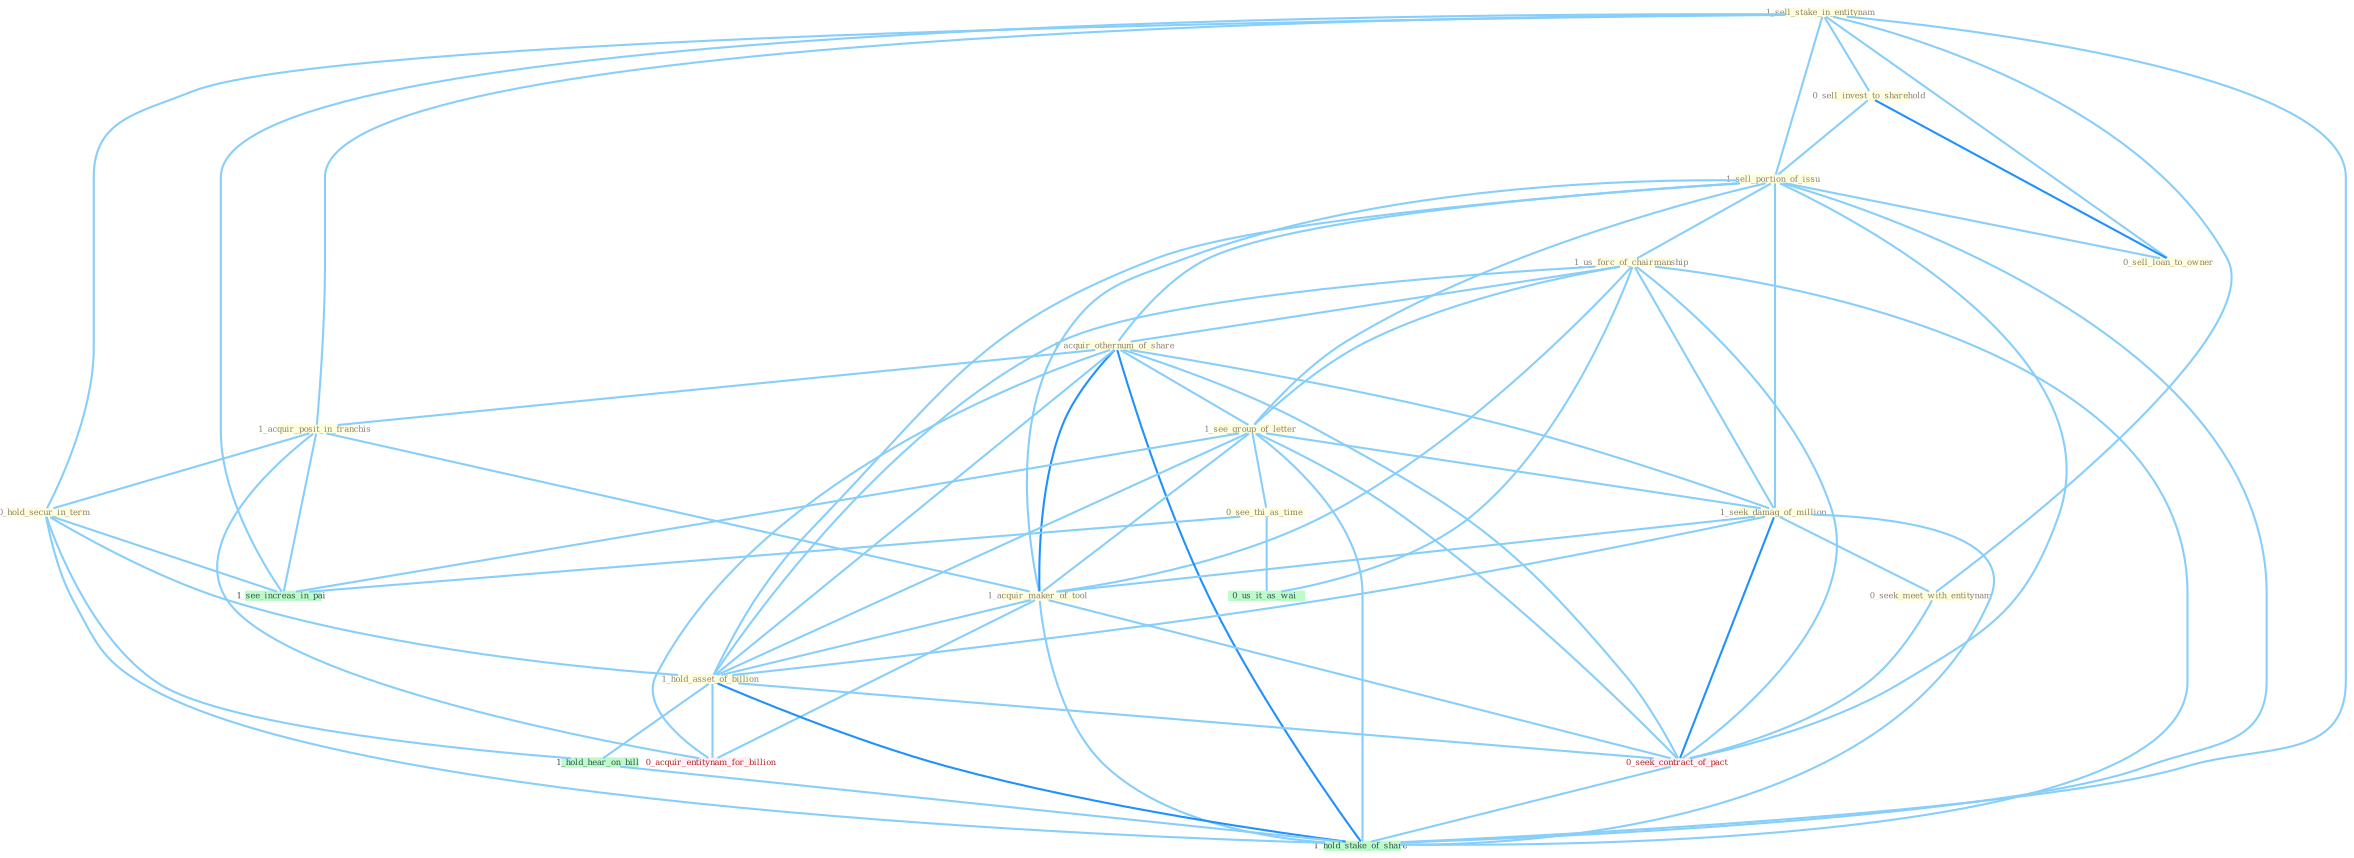 Graph G{ 
    node
    [shape=polygon,style=filled,width=.5,height=.06,color="#BDFCC9",fixedsize=true,fontsize=4,
    fontcolor="#2f4f4f"];
    {node
    [color="#ffffe0", fontcolor="#8b7d6b"] "1_sell_stake_in_entitynam " "0_sell_invest_to_sharehold " "1_sell_portion_of_issu " "1_us_forc_of_chairmanship " "1_acquir_othernum_of_share " "1_see_group_of_letter " "1_acquir_posit_in_franchis " "0_hold_secur_in_term " "0_sell_loan_to_owner " "1_seek_damag_of_million " "0_seek_meet_with_entitynam " "1_acquir_maker_of_tool " "1_hold_asset_of_billion " "0_see_thi_as_time "}
{node [color="#fff0f5", fontcolor="#b22222"] "0_seek_contract_of_pact " "0_acquir_entitynam_for_billion "}
edge [color="#B0E2FF"];

	"1_sell_stake_in_entitynam " -- "0_sell_invest_to_sharehold " [w="1", color="#87cefa" ];
	"1_sell_stake_in_entitynam " -- "1_sell_portion_of_issu " [w="1", color="#87cefa" ];
	"1_sell_stake_in_entitynam " -- "1_acquir_posit_in_franchis " [w="1", color="#87cefa" ];
	"1_sell_stake_in_entitynam " -- "0_hold_secur_in_term " [w="1", color="#87cefa" ];
	"1_sell_stake_in_entitynam " -- "0_sell_loan_to_owner " [w="1", color="#87cefa" ];
	"1_sell_stake_in_entitynam " -- "0_seek_meet_with_entitynam " [w="1", color="#87cefa" ];
	"1_sell_stake_in_entitynam " -- "1_see_increas_in_pai " [w="1", color="#87cefa" ];
	"1_sell_stake_in_entitynam " -- "1_hold_stake_of_share " [w="1", color="#87cefa" ];
	"0_sell_invest_to_sharehold " -- "1_sell_portion_of_issu " [w="1", color="#87cefa" ];
	"0_sell_invest_to_sharehold " -- "0_sell_loan_to_owner " [w="2", color="#1e90ff" , len=0.8];
	"1_sell_portion_of_issu " -- "1_us_forc_of_chairmanship " [w="1", color="#87cefa" ];
	"1_sell_portion_of_issu " -- "1_acquir_othernum_of_share " [w="1", color="#87cefa" ];
	"1_sell_portion_of_issu " -- "1_see_group_of_letter " [w="1", color="#87cefa" ];
	"1_sell_portion_of_issu " -- "0_sell_loan_to_owner " [w="1", color="#87cefa" ];
	"1_sell_portion_of_issu " -- "1_seek_damag_of_million " [w="1", color="#87cefa" ];
	"1_sell_portion_of_issu " -- "1_acquir_maker_of_tool " [w="1", color="#87cefa" ];
	"1_sell_portion_of_issu " -- "1_hold_asset_of_billion " [w="1", color="#87cefa" ];
	"1_sell_portion_of_issu " -- "0_seek_contract_of_pact " [w="1", color="#87cefa" ];
	"1_sell_portion_of_issu " -- "1_hold_stake_of_share " [w="1", color="#87cefa" ];
	"1_us_forc_of_chairmanship " -- "1_acquir_othernum_of_share " [w="1", color="#87cefa" ];
	"1_us_forc_of_chairmanship " -- "1_see_group_of_letter " [w="1", color="#87cefa" ];
	"1_us_forc_of_chairmanship " -- "1_seek_damag_of_million " [w="1", color="#87cefa" ];
	"1_us_forc_of_chairmanship " -- "1_acquir_maker_of_tool " [w="1", color="#87cefa" ];
	"1_us_forc_of_chairmanship " -- "1_hold_asset_of_billion " [w="1", color="#87cefa" ];
	"1_us_forc_of_chairmanship " -- "0_seek_contract_of_pact " [w="1", color="#87cefa" ];
	"1_us_forc_of_chairmanship " -- "0_us_it_as_wai " [w="1", color="#87cefa" ];
	"1_us_forc_of_chairmanship " -- "1_hold_stake_of_share " [w="1", color="#87cefa" ];
	"1_acquir_othernum_of_share " -- "1_see_group_of_letter " [w="1", color="#87cefa" ];
	"1_acquir_othernum_of_share " -- "1_acquir_posit_in_franchis " [w="1", color="#87cefa" ];
	"1_acquir_othernum_of_share " -- "1_seek_damag_of_million " [w="1", color="#87cefa" ];
	"1_acquir_othernum_of_share " -- "1_acquir_maker_of_tool " [w="2", color="#1e90ff" , len=0.8];
	"1_acquir_othernum_of_share " -- "1_hold_asset_of_billion " [w="1", color="#87cefa" ];
	"1_acquir_othernum_of_share " -- "0_seek_contract_of_pact " [w="1", color="#87cefa" ];
	"1_acquir_othernum_of_share " -- "0_acquir_entitynam_for_billion " [w="1", color="#87cefa" ];
	"1_acquir_othernum_of_share " -- "1_hold_stake_of_share " [w="2", color="#1e90ff" , len=0.8];
	"1_see_group_of_letter " -- "1_seek_damag_of_million " [w="1", color="#87cefa" ];
	"1_see_group_of_letter " -- "1_acquir_maker_of_tool " [w="1", color="#87cefa" ];
	"1_see_group_of_letter " -- "1_hold_asset_of_billion " [w="1", color="#87cefa" ];
	"1_see_group_of_letter " -- "0_see_thi_as_time " [w="1", color="#87cefa" ];
	"1_see_group_of_letter " -- "0_seek_contract_of_pact " [w="1", color="#87cefa" ];
	"1_see_group_of_letter " -- "1_see_increas_in_pai " [w="1", color="#87cefa" ];
	"1_see_group_of_letter " -- "1_hold_stake_of_share " [w="1", color="#87cefa" ];
	"1_acquir_posit_in_franchis " -- "0_hold_secur_in_term " [w="1", color="#87cefa" ];
	"1_acquir_posit_in_franchis " -- "1_acquir_maker_of_tool " [w="1", color="#87cefa" ];
	"1_acquir_posit_in_franchis " -- "0_acquir_entitynam_for_billion " [w="1", color="#87cefa" ];
	"1_acquir_posit_in_franchis " -- "1_see_increas_in_pai " [w="1", color="#87cefa" ];
	"0_hold_secur_in_term " -- "1_hold_asset_of_billion " [w="1", color="#87cefa" ];
	"0_hold_secur_in_term " -- "1_see_increas_in_pai " [w="1", color="#87cefa" ];
	"0_hold_secur_in_term " -- "1_hold_hear_on_bill " [w="1", color="#87cefa" ];
	"0_hold_secur_in_term " -- "1_hold_stake_of_share " [w="1", color="#87cefa" ];
	"1_seek_damag_of_million " -- "0_seek_meet_with_entitynam " [w="1", color="#87cefa" ];
	"1_seek_damag_of_million " -- "1_acquir_maker_of_tool " [w="1", color="#87cefa" ];
	"1_seek_damag_of_million " -- "1_hold_asset_of_billion " [w="1", color="#87cefa" ];
	"1_seek_damag_of_million " -- "0_seek_contract_of_pact " [w="2", color="#1e90ff" , len=0.8];
	"1_seek_damag_of_million " -- "1_hold_stake_of_share " [w="1", color="#87cefa" ];
	"0_seek_meet_with_entitynam " -- "0_seek_contract_of_pact " [w="1", color="#87cefa" ];
	"1_acquir_maker_of_tool " -- "1_hold_asset_of_billion " [w="1", color="#87cefa" ];
	"1_acquir_maker_of_tool " -- "0_seek_contract_of_pact " [w="1", color="#87cefa" ];
	"1_acquir_maker_of_tool " -- "0_acquir_entitynam_for_billion " [w="1", color="#87cefa" ];
	"1_acquir_maker_of_tool " -- "1_hold_stake_of_share " [w="1", color="#87cefa" ];
	"1_hold_asset_of_billion " -- "0_seek_contract_of_pact " [w="1", color="#87cefa" ];
	"1_hold_asset_of_billion " -- "0_acquir_entitynam_for_billion " [w="1", color="#87cefa" ];
	"1_hold_asset_of_billion " -- "1_hold_hear_on_bill " [w="1", color="#87cefa" ];
	"1_hold_asset_of_billion " -- "1_hold_stake_of_share " [w="2", color="#1e90ff" , len=0.8];
	"0_see_thi_as_time " -- "0_us_it_as_wai " [w="1", color="#87cefa" ];
	"0_see_thi_as_time " -- "1_see_increas_in_pai " [w="1", color="#87cefa" ];
	"0_seek_contract_of_pact " -- "1_hold_stake_of_share " [w="1", color="#87cefa" ];
	"1_hold_hear_on_bill " -- "1_hold_stake_of_share " [w="1", color="#87cefa" ];
}